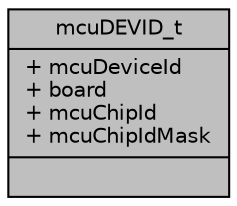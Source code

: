 digraph "mcuDEVID_t"
{
  edge [fontname="Helvetica",fontsize="10",labelfontname="Helvetica",labelfontsize="10"];
  node [fontname="Helvetica",fontsize="10",shape=record];
  Node1 [label="{mcuDEVID_t\n|+ mcuDeviceId\l+ board\l+ mcuChipId\l+ mcuChipIdMask\l|}",height=0.2,width=0.4,color="black", fillcolor="grey75", style="filled", fontcolor="black"];
}
